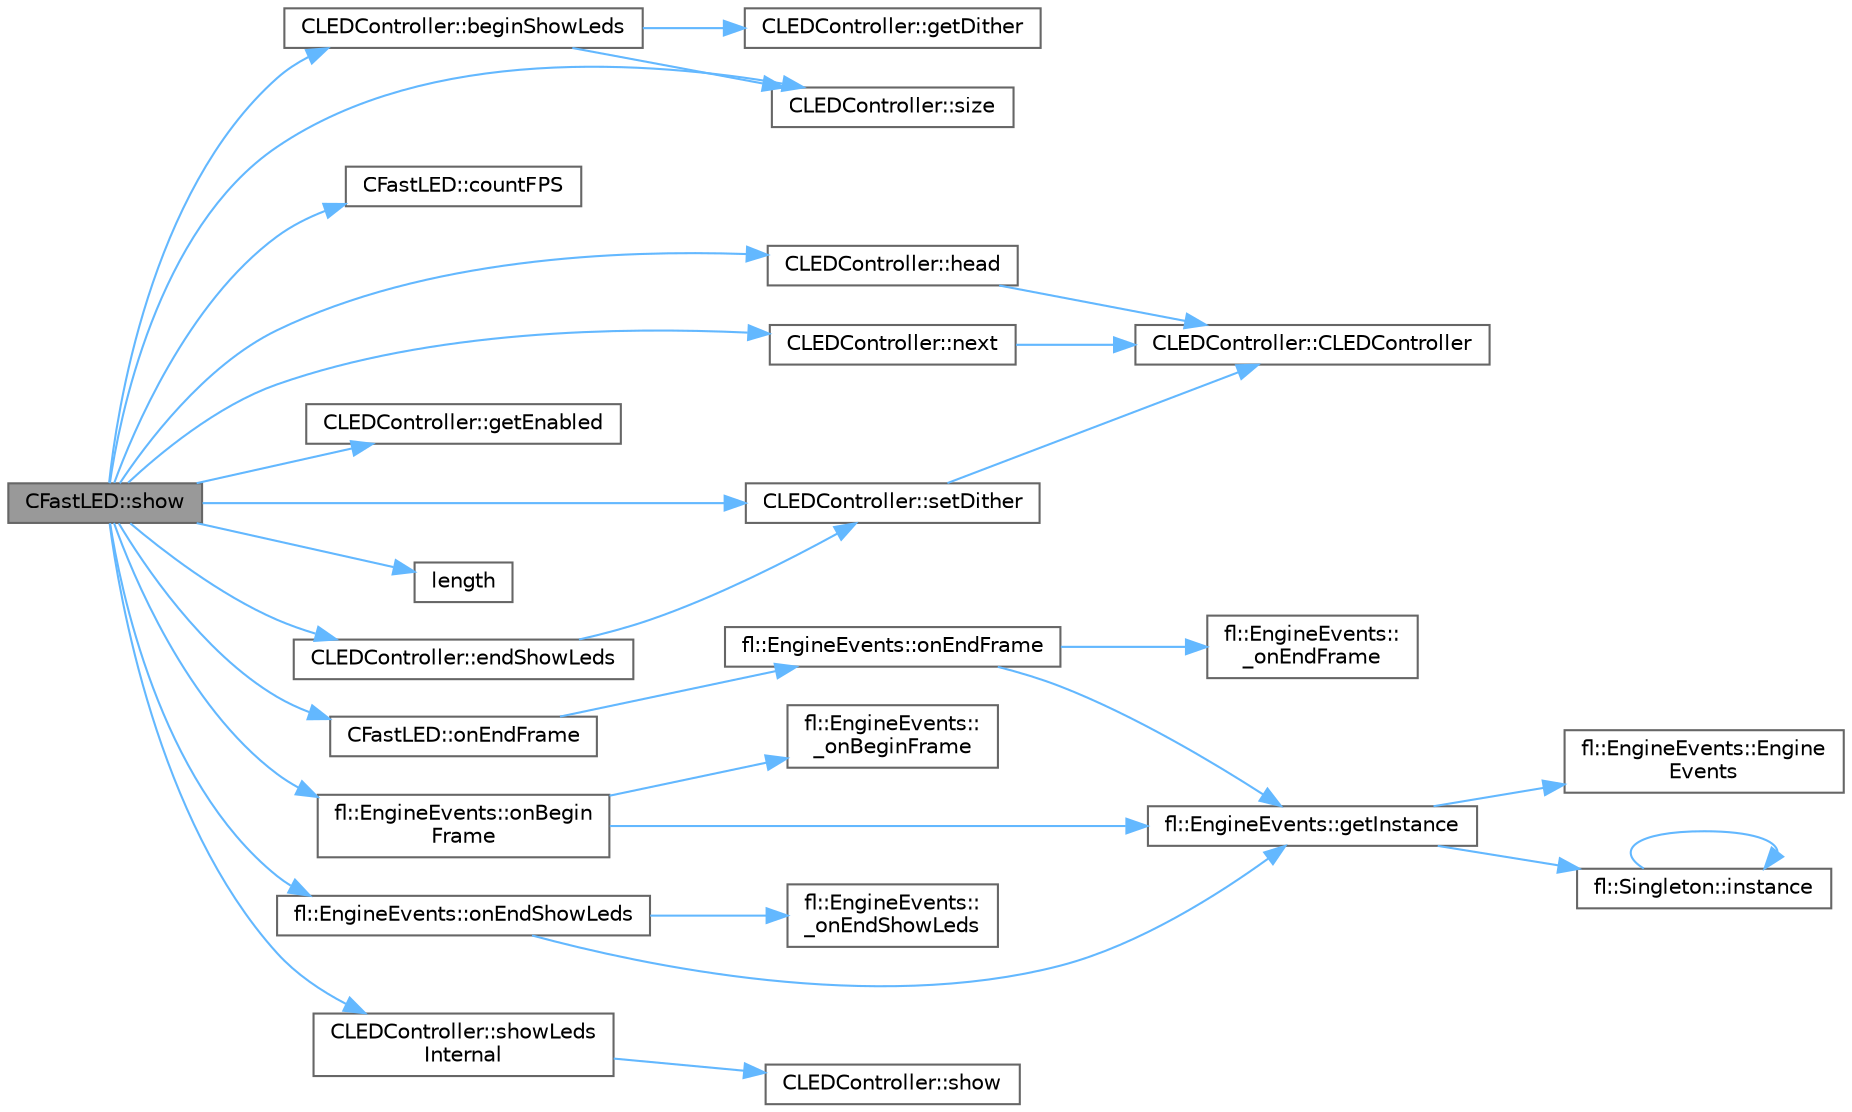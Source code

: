 digraph "CFastLED::show"
{
 // INTERACTIVE_SVG=YES
 // LATEX_PDF_SIZE
  bgcolor="transparent";
  edge [fontname=Helvetica,fontsize=10,labelfontname=Helvetica,labelfontsize=10];
  node [fontname=Helvetica,fontsize=10,shape=box,height=0.2,width=0.4];
  rankdir="LR";
  Node1 [id="Node000001",label="CFastLED::show",height=0.2,width=0.4,color="gray40", fillcolor="grey60", style="filled", fontcolor="black",tooltip="Update all our controllers with the current led colors, using the passed in brightness."];
  Node1 -> Node2 [id="edge1_Node000001_Node000002",color="steelblue1",style="solid",tooltip=" "];
  Node2 [id="Node000002",label="CLEDController::beginShowLeds",height=0.2,width=0.4,color="grey40", fillcolor="white", style="filled",URL="$d6/d2c/class_c_l_e_d_controller_af9962ef739bdb3b590ee66f3780765d6.html#af9962ef739bdb3b590ee66f3780765d6",tooltip=" "];
  Node2 -> Node3 [id="edge2_Node000002_Node000003",color="steelblue1",style="solid",tooltip=" "];
  Node3 [id="Node000003",label="CLEDController::getDither",height=0.2,width=0.4,color="grey40", fillcolor="white", style="filled",URL="$d6/d2c/class_c_l_e_d_controller_a676f705adf93898739a405b85150a3e7.html#a676f705adf93898739a405b85150a3e7",tooltip="Get the dithering option currently set for this controller."];
  Node2 -> Node4 [id="edge3_Node000002_Node000004",color="steelblue1",style="solid",tooltip=" "];
  Node4 [id="Node000004",label="CLEDController::size",height=0.2,width=0.4,color="grey40", fillcolor="white", style="filled",URL="$d6/d2c/class_c_l_e_d_controller_a63f75cf7e55cf8da46db5fd27110bb3e.html#a63f75cf7e55cf8da46db5fd27110bb3e",tooltip="How many LEDs does this controller manage?"];
  Node1 -> Node5 [id="edge4_Node000001_Node000005",color="steelblue1",style="solid",tooltip=" "];
  Node5 [id="Node000005",label="CFastLED::countFPS",height=0.2,width=0.4,color="grey40", fillcolor="white", style="filled",URL="$dd/dbb/class_c_fast_l_e_d_a61d27e179c9b68bde89d220aebc0de32.html#a61d27e179c9b68bde89d220aebc0de32",tooltip="For debugging, this will keep track of time between calls to countFPS()."];
  Node1 -> Node6 [id="edge5_Node000001_Node000006",color="steelblue1",style="solid",tooltip=" "];
  Node6 [id="Node000006",label="CLEDController::endShowLeds",height=0.2,width=0.4,color="grey40", fillcolor="white", style="filled",URL="$d6/d2c/class_c_l_e_d_controller_a49b221af013bf196c2068e2cbd1c299d.html#a49b221af013bf196c2068e2cbd1c299d",tooltip=" "];
  Node6 -> Node7 [id="edge6_Node000006_Node000007",color="steelblue1",style="solid",tooltip=" "];
  Node7 [id="Node000007",label="CLEDController::setDither",height=0.2,width=0.4,color="grey40", fillcolor="white", style="filled",URL="$d6/d2c/class_c_l_e_d_controller_a2a231accbeb00e6a6080a7e55274a279.html#a2a231accbeb00e6a6080a7e55274a279",tooltip="Set the dithering mode for this controller to use."];
  Node7 -> Node8 [id="edge7_Node000007_Node000008",color="steelblue1",style="solid",tooltip=" "];
  Node8 [id="Node000008",label="CLEDController::CLEDController",height=0.2,width=0.4,color="grey40", fillcolor="white", style="filled",URL="$d6/d2c/class_c_l_e_d_controller_a8c560c6d171f117dfd19c0f2ec780a32.html#a8c560c6d171f117dfd19c0f2ec780a32",tooltip="Create an led controller object, add it to the chain of controllers."];
  Node1 -> Node9 [id="edge8_Node000001_Node000009",color="steelblue1",style="solid",tooltip=" "];
  Node9 [id="Node000009",label="CLEDController::getEnabled",height=0.2,width=0.4,color="grey40", fillcolor="white", style="filled",URL="$d6/d2c/class_c_l_e_d_controller_a6bd253f670640ea4d1bd0d71b8029f2a.html#a6bd253f670640ea4d1bd0d71b8029f2a",tooltip=" "];
  Node1 -> Node10 [id="edge9_Node000001_Node000010",color="steelblue1",style="solid",tooltip=" "];
  Node10 [id="Node000010",label="CLEDController::head",height=0.2,width=0.4,color="grey40", fillcolor="white", style="filled",URL="$d6/d2c/class_c_l_e_d_controller_a8b412ff1fd4833d0db63a175d40a2ee0.html#a8b412ff1fd4833d0db63a175d40a2ee0",tooltip="Get the first LED controller in the linked list of controllers."];
  Node10 -> Node8 [id="edge10_Node000010_Node000008",color="steelblue1",style="solid",tooltip=" "];
  Node1 -> Node11 [id="edge11_Node000001_Node000011",color="steelblue1",style="solid",tooltip=" "];
  Node11 [id="Node000011",label="length",height=0.2,width=0.4,color="grey40", fillcolor="white", style="filled",URL="$d6/daf/direct_8h_a56a6f879483f3e06fdac34afba3711d8.html#a56a6f879483f3e06fdac34afba3711d8",tooltip=" "];
  Node1 -> Node12 [id="edge12_Node000001_Node000012",color="steelblue1",style="solid",tooltip=" "];
  Node12 [id="Node000012",label="CLEDController::next",height=0.2,width=0.4,color="grey40", fillcolor="white", style="filled",URL="$d6/d2c/class_c_l_e_d_controller_a21a4d2b3415dd7b24175ebdb51c9ced0.html#a21a4d2b3415dd7b24175ebdb51c9ced0",tooltip="Get the next controller in the linked list after this one."];
  Node12 -> Node8 [id="edge13_Node000012_Node000008",color="steelblue1",style="solid",tooltip=" "];
  Node1 -> Node13 [id="edge14_Node000001_Node000013",color="steelblue1",style="solid",tooltip=" "];
  Node13 [id="Node000013",label="fl::EngineEvents::onBegin\lFrame",height=0.2,width=0.4,color="grey40", fillcolor="white", style="filled",URL="$de/dca/classfl_1_1_engine_events_a7147debfba714b8ab0925af1a7c935c0.html#a7147debfba714b8ab0925af1a7c935c0",tooltip=" "];
  Node13 -> Node14 [id="edge15_Node000013_Node000014",color="steelblue1",style="solid",tooltip=" "];
  Node14 [id="Node000014",label="fl::EngineEvents::\l_onBeginFrame",height=0.2,width=0.4,color="grey40", fillcolor="white", style="filled",URL="$de/dca/classfl_1_1_engine_events_a9dfab83407c4cb0c15065e242d49de62.html#a9dfab83407c4cb0c15065e242d49de62",tooltip=" "];
  Node13 -> Node15 [id="edge16_Node000013_Node000015",color="steelblue1",style="solid",tooltip=" "];
  Node15 [id="Node000015",label="fl::EngineEvents::getInstance",height=0.2,width=0.4,color="grey40", fillcolor="white", style="filled",URL="$de/dca/classfl_1_1_engine_events_a34a4625c4fbcf754f70820bc4f0e418b.html#a34a4625c4fbcf754f70820bc4f0e418b",tooltip=" "];
  Node15 -> Node16 [id="edge17_Node000015_Node000016",color="steelblue1",style="solid",tooltip=" "];
  Node16 [id="Node000016",label="fl::EngineEvents::Engine\lEvents",height=0.2,width=0.4,color="grey40", fillcolor="white", style="filled",URL="$de/dca/classfl_1_1_engine_events_a0d7527af75982eb6037525e670aa26ec.html#a0d7527af75982eb6037525e670aa26ec",tooltip=" "];
  Node15 -> Node17 [id="edge18_Node000015_Node000017",color="steelblue1",style="solid",tooltip=" "];
  Node17 [id="Node000017",label="fl::Singleton::instance",height=0.2,width=0.4,color="grey40", fillcolor="white", style="filled",URL="$d9/d5b/classfl_1_1_singleton_a7e65fe8dee6b2a23a8b6138fa2c274cb.html#a7e65fe8dee6b2a23a8b6138fa2c274cb",tooltip=" "];
  Node17 -> Node17 [id="edge19_Node000017_Node000017",color="steelblue1",style="solid",tooltip=" "];
  Node1 -> Node18 [id="edge20_Node000001_Node000018",color="steelblue1",style="solid",tooltip=" "];
  Node18 [id="Node000018",label="CFastLED::onEndFrame",height=0.2,width=0.4,color="grey40", fillcolor="white", style="filled",URL="$dd/dbb/class_c_fast_l_e_d_a0f2e873e64e881bd843e188d92cd8caa.html#a0f2e873e64e881bd843e188d92cd8caa",tooltip=" "];
  Node18 -> Node19 [id="edge21_Node000018_Node000019",color="steelblue1",style="solid",tooltip=" "];
  Node19 [id="Node000019",label="fl::EngineEvents::onEndFrame",height=0.2,width=0.4,color="grey40", fillcolor="white", style="filled",URL="$de/dca/classfl_1_1_engine_events_ab7d24c4783214392de84947cd7df5570.html#ab7d24c4783214392de84947cd7df5570",tooltip=" "];
  Node19 -> Node20 [id="edge22_Node000019_Node000020",color="steelblue1",style="solid",tooltip=" "];
  Node20 [id="Node000020",label="fl::EngineEvents::\l_onEndFrame",height=0.2,width=0.4,color="grey40", fillcolor="white", style="filled",URL="$de/dca/classfl_1_1_engine_events_a643d9a8597b79d76daed94c29845e886.html#a643d9a8597b79d76daed94c29845e886",tooltip=" "];
  Node19 -> Node15 [id="edge23_Node000019_Node000015",color="steelblue1",style="solid",tooltip=" "];
  Node1 -> Node21 [id="edge24_Node000001_Node000021",color="steelblue1",style="solid",tooltip=" "];
  Node21 [id="Node000021",label="fl::EngineEvents::onEndShowLeds",height=0.2,width=0.4,color="grey40", fillcolor="white", style="filled",URL="$de/dca/classfl_1_1_engine_events_af1bb9a46fdc6694a1b5c87a49c516ae8.html#af1bb9a46fdc6694a1b5c87a49c516ae8",tooltip=" "];
  Node21 -> Node22 [id="edge25_Node000021_Node000022",color="steelblue1",style="solid",tooltip=" "];
  Node22 [id="Node000022",label="fl::EngineEvents::\l_onEndShowLeds",height=0.2,width=0.4,color="grey40", fillcolor="white", style="filled",URL="$de/dca/classfl_1_1_engine_events_ae6b4037ab7b73bf0d69e07c4956f9450.html#ae6b4037ab7b73bf0d69e07c4956f9450",tooltip=" "];
  Node21 -> Node15 [id="edge26_Node000021_Node000015",color="steelblue1",style="solid",tooltip=" "];
  Node1 -> Node7 [id="edge27_Node000001_Node000007",color="steelblue1",style="solid",tooltip=" "];
  Node1 -> Node23 [id="edge28_Node000001_Node000023",color="steelblue1",style="solid",tooltip=" "];
  Node23 [id="Node000023",label="CLEDController::showLeds\lInternal",height=0.2,width=0.4,color="grey40", fillcolor="white", style="filled",URL="$d6/d2c/class_c_l_e_d_controller_ac5355e980ac13d9ae97561f183f73990.html#ac5355e980ac13d9ae97561f183f73990",tooltip="Write the data to the LEDs managed by this controller."];
  Node23 -> Node24 [id="edge29_Node000023_Node000024",color="steelblue1",style="solid",tooltip=" "];
  Node24 [id="Node000024",label="CLEDController::show",height=0.2,width=0.4,color="grey40", fillcolor="white", style="filled",URL="$d6/d2c/class_c_l_e_d_controller_afc8fb063666d03527aabc86d8531e007.html#afc8fb063666d03527aabc86d8531e007",tooltip="Write the passed in RGB data out to the LEDs managed by this controller."];
  Node1 -> Node4 [id="edge30_Node000001_Node000004",color="steelblue1",style="solid",tooltip=" "];
}
